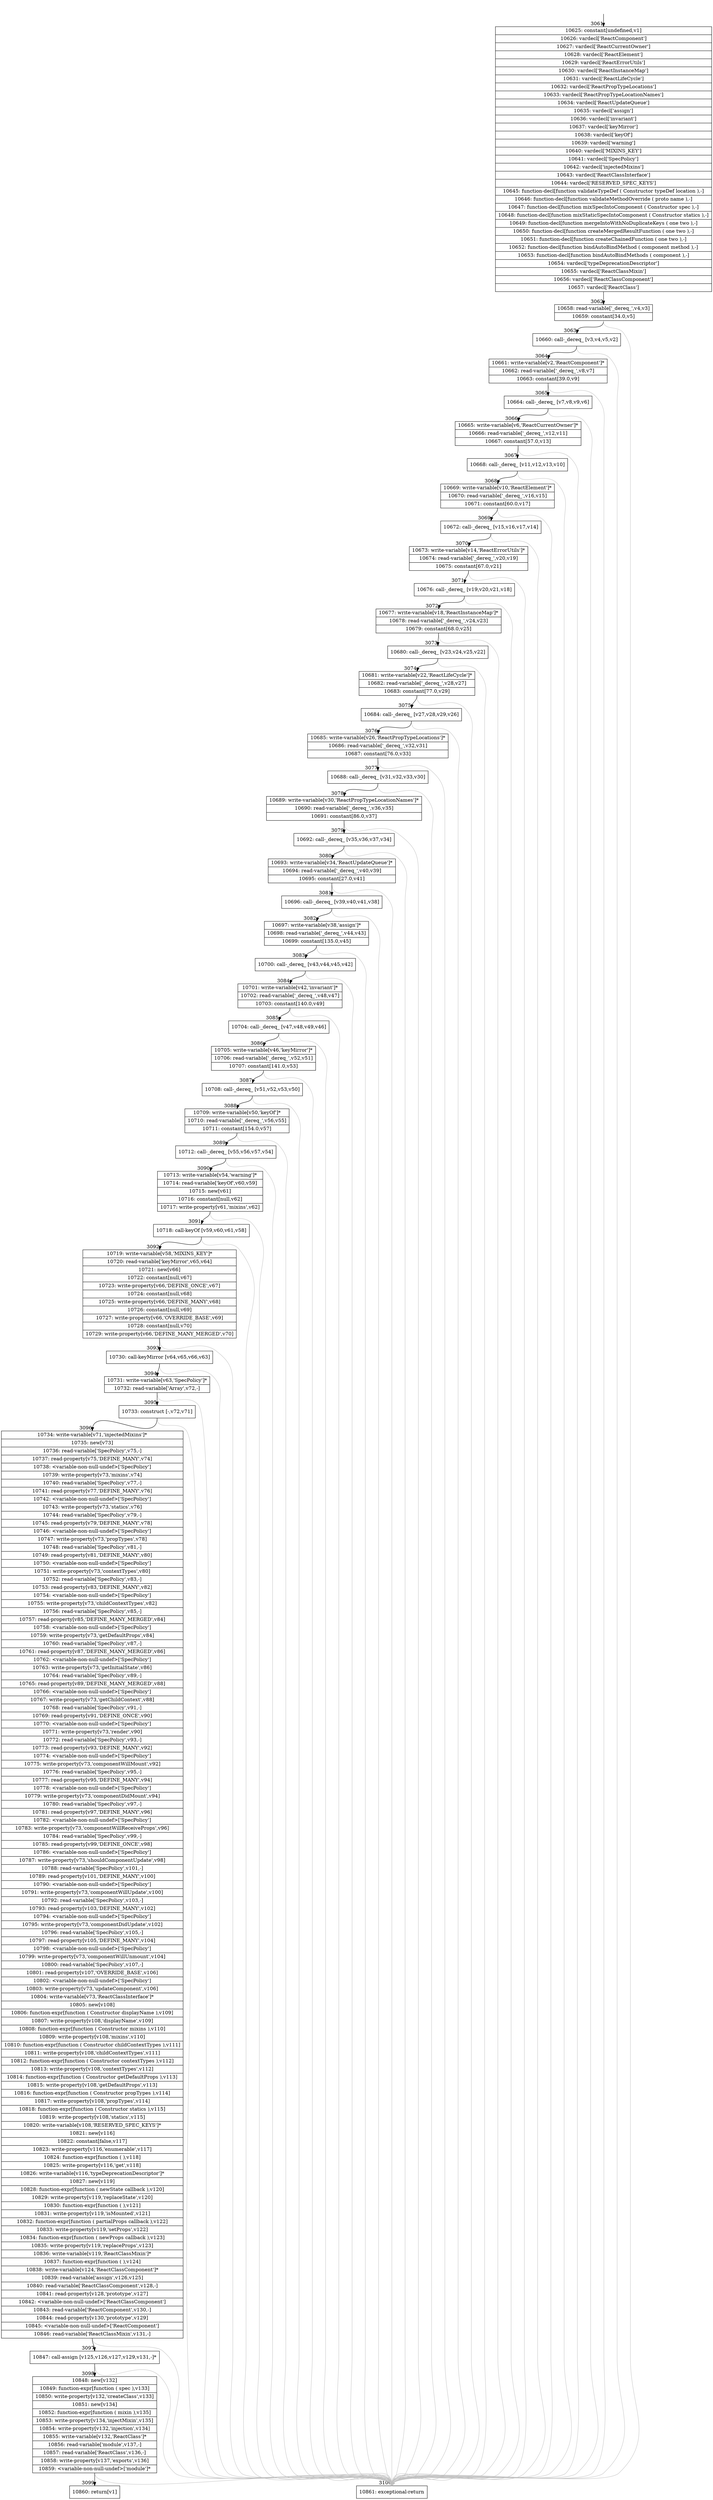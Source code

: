 digraph {
rankdir="TD"
BB_entry192[shape=none,label=""];
BB_entry192 -> BB3061 [tailport=s, headport=n, headlabel="    3061"]
BB3061 [shape=record label="{10625: constant[undefined,v1]|10626: vardecl['ReactComponent']|10627: vardecl['ReactCurrentOwner']|10628: vardecl['ReactElement']|10629: vardecl['ReactErrorUtils']|10630: vardecl['ReactInstanceMap']|10631: vardecl['ReactLifeCycle']|10632: vardecl['ReactPropTypeLocations']|10633: vardecl['ReactPropTypeLocationNames']|10634: vardecl['ReactUpdateQueue']|10635: vardecl['assign']|10636: vardecl['invariant']|10637: vardecl['keyMirror']|10638: vardecl['keyOf']|10639: vardecl['warning']|10640: vardecl['MIXINS_KEY']|10641: vardecl['SpecPolicy']|10642: vardecl['injectedMixins']|10643: vardecl['ReactClassInterface']|10644: vardecl['RESERVED_SPEC_KEYS']|10645: function-decl[function validateTypeDef ( Constructor typeDef location ),-]|10646: function-decl[function validateMethodOverride ( proto name ),-]|10647: function-decl[function mixSpecIntoComponent ( Constructor spec ),-]|10648: function-decl[function mixStaticSpecIntoComponent ( Constructor statics ),-]|10649: function-decl[function mergeIntoWithNoDuplicateKeys ( one two ),-]|10650: function-decl[function createMergedResultFunction ( one two ),-]|10651: function-decl[function createChainedFunction ( one two ),-]|10652: function-decl[function bindAutoBindMethod ( component method ),-]|10653: function-decl[function bindAutoBindMethods ( component ),-]|10654: vardecl['typeDeprecationDescriptor']|10655: vardecl['ReactClassMixin']|10656: vardecl['ReactClassComponent']|10657: vardecl['ReactClass']}" ] 
BB3061 -> BB3062 [tailport=s, headport=n, headlabel="      3062"]
BB3062 [shape=record label="{10658: read-variable['_dereq_',v4,v3]|10659: constant[34.0,v5]}" ] 
BB3062 -> BB3063 [tailport=s, headport=n, headlabel="      3063"]
BB3062 -> BB3100 [tailport=s, headport=n, color=gray, headlabel="      3100"]
BB3063 [shape=record label="{10660: call-_dereq_ [v3,v4,v5,v2]}" ] 
BB3063 -> BB3064 [tailport=s, headport=n, headlabel="      3064"]
BB3063 -> BB3100 [tailport=s, headport=n, color=gray]
BB3064 [shape=record label="{10661: write-variable[v2,'ReactComponent']*|10662: read-variable['_dereq_',v8,v7]|10663: constant[39.0,v9]}" ] 
BB3064 -> BB3065 [tailport=s, headport=n, headlabel="      3065"]
BB3064 -> BB3100 [tailport=s, headport=n, color=gray]
BB3065 [shape=record label="{10664: call-_dereq_ [v7,v8,v9,v6]}" ] 
BB3065 -> BB3066 [tailport=s, headport=n, headlabel="      3066"]
BB3065 -> BB3100 [tailport=s, headport=n, color=gray]
BB3066 [shape=record label="{10665: write-variable[v6,'ReactCurrentOwner']*|10666: read-variable['_dereq_',v12,v11]|10667: constant[57.0,v13]}" ] 
BB3066 -> BB3067 [tailport=s, headport=n, headlabel="      3067"]
BB3066 -> BB3100 [tailport=s, headport=n, color=gray]
BB3067 [shape=record label="{10668: call-_dereq_ [v11,v12,v13,v10]}" ] 
BB3067 -> BB3068 [tailport=s, headport=n, headlabel="      3068"]
BB3067 -> BB3100 [tailport=s, headport=n, color=gray]
BB3068 [shape=record label="{10669: write-variable[v10,'ReactElement']*|10670: read-variable['_dereq_',v16,v15]|10671: constant[60.0,v17]}" ] 
BB3068 -> BB3069 [tailport=s, headport=n, headlabel="      3069"]
BB3068 -> BB3100 [tailport=s, headport=n, color=gray]
BB3069 [shape=record label="{10672: call-_dereq_ [v15,v16,v17,v14]}" ] 
BB3069 -> BB3070 [tailport=s, headport=n, headlabel="      3070"]
BB3069 -> BB3100 [tailport=s, headport=n, color=gray]
BB3070 [shape=record label="{10673: write-variable[v14,'ReactErrorUtils']*|10674: read-variable['_dereq_',v20,v19]|10675: constant[67.0,v21]}" ] 
BB3070 -> BB3071 [tailport=s, headport=n, headlabel="      3071"]
BB3070 -> BB3100 [tailport=s, headport=n, color=gray]
BB3071 [shape=record label="{10676: call-_dereq_ [v19,v20,v21,v18]}" ] 
BB3071 -> BB3072 [tailport=s, headport=n, headlabel="      3072"]
BB3071 -> BB3100 [tailport=s, headport=n, color=gray]
BB3072 [shape=record label="{10677: write-variable[v18,'ReactInstanceMap']*|10678: read-variable['_dereq_',v24,v23]|10679: constant[68.0,v25]}" ] 
BB3072 -> BB3073 [tailport=s, headport=n, headlabel="      3073"]
BB3072 -> BB3100 [tailport=s, headport=n, color=gray]
BB3073 [shape=record label="{10680: call-_dereq_ [v23,v24,v25,v22]}" ] 
BB3073 -> BB3074 [tailport=s, headport=n, headlabel="      3074"]
BB3073 -> BB3100 [tailport=s, headport=n, color=gray]
BB3074 [shape=record label="{10681: write-variable[v22,'ReactLifeCycle']*|10682: read-variable['_dereq_',v28,v27]|10683: constant[77.0,v29]}" ] 
BB3074 -> BB3075 [tailport=s, headport=n, headlabel="      3075"]
BB3074 -> BB3100 [tailport=s, headport=n, color=gray]
BB3075 [shape=record label="{10684: call-_dereq_ [v27,v28,v29,v26]}" ] 
BB3075 -> BB3076 [tailport=s, headport=n, headlabel="      3076"]
BB3075 -> BB3100 [tailport=s, headport=n, color=gray]
BB3076 [shape=record label="{10685: write-variable[v26,'ReactPropTypeLocations']*|10686: read-variable['_dereq_',v32,v31]|10687: constant[76.0,v33]}" ] 
BB3076 -> BB3077 [tailport=s, headport=n, headlabel="      3077"]
BB3076 -> BB3100 [tailport=s, headport=n, color=gray]
BB3077 [shape=record label="{10688: call-_dereq_ [v31,v32,v33,v30]}" ] 
BB3077 -> BB3078 [tailport=s, headport=n, headlabel="      3078"]
BB3077 -> BB3100 [tailport=s, headport=n, color=gray]
BB3078 [shape=record label="{10689: write-variable[v30,'ReactPropTypeLocationNames']*|10690: read-variable['_dereq_',v36,v35]|10691: constant[86.0,v37]}" ] 
BB3078 -> BB3079 [tailport=s, headport=n, headlabel="      3079"]
BB3078 -> BB3100 [tailport=s, headport=n, color=gray]
BB3079 [shape=record label="{10692: call-_dereq_ [v35,v36,v37,v34]}" ] 
BB3079 -> BB3080 [tailport=s, headport=n, headlabel="      3080"]
BB3079 -> BB3100 [tailport=s, headport=n, color=gray]
BB3080 [shape=record label="{10693: write-variable[v34,'ReactUpdateQueue']*|10694: read-variable['_dereq_',v40,v39]|10695: constant[27.0,v41]}" ] 
BB3080 -> BB3081 [tailport=s, headport=n, headlabel="      3081"]
BB3080 -> BB3100 [tailport=s, headport=n, color=gray]
BB3081 [shape=record label="{10696: call-_dereq_ [v39,v40,v41,v38]}" ] 
BB3081 -> BB3082 [tailport=s, headport=n, headlabel="      3082"]
BB3081 -> BB3100 [tailport=s, headport=n, color=gray]
BB3082 [shape=record label="{10697: write-variable[v38,'assign']*|10698: read-variable['_dereq_',v44,v43]|10699: constant[135.0,v45]}" ] 
BB3082 -> BB3083 [tailport=s, headport=n, headlabel="      3083"]
BB3082 -> BB3100 [tailport=s, headport=n, color=gray]
BB3083 [shape=record label="{10700: call-_dereq_ [v43,v44,v45,v42]}" ] 
BB3083 -> BB3084 [tailport=s, headport=n, headlabel="      3084"]
BB3083 -> BB3100 [tailport=s, headport=n, color=gray]
BB3084 [shape=record label="{10701: write-variable[v42,'invariant']*|10702: read-variable['_dereq_',v48,v47]|10703: constant[140.0,v49]}" ] 
BB3084 -> BB3085 [tailport=s, headport=n, headlabel="      3085"]
BB3084 -> BB3100 [tailport=s, headport=n, color=gray]
BB3085 [shape=record label="{10704: call-_dereq_ [v47,v48,v49,v46]}" ] 
BB3085 -> BB3086 [tailport=s, headport=n, headlabel="      3086"]
BB3085 -> BB3100 [tailport=s, headport=n, color=gray]
BB3086 [shape=record label="{10705: write-variable[v46,'keyMirror']*|10706: read-variable['_dereq_',v52,v51]|10707: constant[141.0,v53]}" ] 
BB3086 -> BB3087 [tailport=s, headport=n, headlabel="      3087"]
BB3086 -> BB3100 [tailport=s, headport=n, color=gray]
BB3087 [shape=record label="{10708: call-_dereq_ [v51,v52,v53,v50]}" ] 
BB3087 -> BB3088 [tailport=s, headport=n, headlabel="      3088"]
BB3087 -> BB3100 [tailport=s, headport=n, color=gray]
BB3088 [shape=record label="{10709: write-variable[v50,'keyOf']*|10710: read-variable['_dereq_',v56,v55]|10711: constant[154.0,v57]}" ] 
BB3088 -> BB3089 [tailport=s, headport=n, headlabel="      3089"]
BB3088 -> BB3100 [tailport=s, headport=n, color=gray]
BB3089 [shape=record label="{10712: call-_dereq_ [v55,v56,v57,v54]}" ] 
BB3089 -> BB3090 [tailport=s, headport=n, headlabel="      3090"]
BB3089 -> BB3100 [tailport=s, headport=n, color=gray]
BB3090 [shape=record label="{10713: write-variable[v54,'warning']*|10714: read-variable['keyOf',v60,v59]|10715: new[v61]|10716: constant[null,v62]|10717: write-property[v61,'mixins',v62]}" ] 
BB3090 -> BB3091 [tailport=s, headport=n, headlabel="      3091"]
BB3090 -> BB3100 [tailport=s, headport=n, color=gray]
BB3091 [shape=record label="{10718: call-keyOf [v59,v60,v61,v58]}" ] 
BB3091 -> BB3092 [tailport=s, headport=n, headlabel="      3092"]
BB3091 -> BB3100 [tailport=s, headport=n, color=gray]
BB3092 [shape=record label="{10719: write-variable[v58,'MIXINS_KEY']*|10720: read-variable['keyMirror',v65,v64]|10721: new[v66]|10722: constant[null,v67]|10723: write-property[v66,'DEFINE_ONCE',v67]|10724: constant[null,v68]|10725: write-property[v66,'DEFINE_MANY',v68]|10726: constant[null,v69]|10727: write-property[v66,'OVERRIDE_BASE',v69]|10728: constant[null,v70]|10729: write-property[v66,'DEFINE_MANY_MERGED',v70]}" ] 
BB3092 -> BB3093 [tailport=s, headport=n, headlabel="      3093"]
BB3092 -> BB3100 [tailport=s, headport=n, color=gray]
BB3093 [shape=record label="{10730: call-keyMirror [v64,v65,v66,v63]}" ] 
BB3093 -> BB3094 [tailport=s, headport=n, headlabel="      3094"]
BB3093 -> BB3100 [tailport=s, headport=n, color=gray]
BB3094 [shape=record label="{10731: write-variable[v63,'SpecPolicy']*|10732: read-variable['Array',v72,-]}" ] 
BB3094 -> BB3095 [tailport=s, headport=n, headlabel="      3095"]
BB3094 -> BB3100 [tailport=s, headport=n, color=gray]
BB3095 [shape=record label="{10733: construct [-,v72,v71]}" ] 
BB3095 -> BB3096 [tailport=s, headport=n, headlabel="      3096"]
BB3095 -> BB3100 [tailport=s, headport=n, color=gray]
BB3096 [shape=record label="{10734: write-variable[v71,'injectedMixins']*|10735: new[v73]|10736: read-variable['SpecPolicy',v75,-]|10737: read-property[v75,'DEFINE_MANY',v74]|10738: \<variable-non-null-undef\>['SpecPolicy']|10739: write-property[v73,'mixins',v74]|10740: read-variable['SpecPolicy',v77,-]|10741: read-property[v77,'DEFINE_MANY',v76]|10742: \<variable-non-null-undef\>['SpecPolicy']|10743: write-property[v73,'statics',v76]|10744: read-variable['SpecPolicy',v79,-]|10745: read-property[v79,'DEFINE_MANY',v78]|10746: \<variable-non-null-undef\>['SpecPolicy']|10747: write-property[v73,'propTypes',v78]|10748: read-variable['SpecPolicy',v81,-]|10749: read-property[v81,'DEFINE_MANY',v80]|10750: \<variable-non-null-undef\>['SpecPolicy']|10751: write-property[v73,'contextTypes',v80]|10752: read-variable['SpecPolicy',v83,-]|10753: read-property[v83,'DEFINE_MANY',v82]|10754: \<variable-non-null-undef\>['SpecPolicy']|10755: write-property[v73,'childContextTypes',v82]|10756: read-variable['SpecPolicy',v85,-]|10757: read-property[v85,'DEFINE_MANY_MERGED',v84]|10758: \<variable-non-null-undef\>['SpecPolicy']|10759: write-property[v73,'getDefaultProps',v84]|10760: read-variable['SpecPolicy',v87,-]|10761: read-property[v87,'DEFINE_MANY_MERGED',v86]|10762: \<variable-non-null-undef\>['SpecPolicy']|10763: write-property[v73,'getInitialState',v86]|10764: read-variable['SpecPolicy',v89,-]|10765: read-property[v89,'DEFINE_MANY_MERGED',v88]|10766: \<variable-non-null-undef\>['SpecPolicy']|10767: write-property[v73,'getChildContext',v88]|10768: read-variable['SpecPolicy',v91,-]|10769: read-property[v91,'DEFINE_ONCE',v90]|10770: \<variable-non-null-undef\>['SpecPolicy']|10771: write-property[v73,'render',v90]|10772: read-variable['SpecPolicy',v93,-]|10773: read-property[v93,'DEFINE_MANY',v92]|10774: \<variable-non-null-undef\>['SpecPolicy']|10775: write-property[v73,'componentWillMount',v92]|10776: read-variable['SpecPolicy',v95,-]|10777: read-property[v95,'DEFINE_MANY',v94]|10778: \<variable-non-null-undef\>['SpecPolicy']|10779: write-property[v73,'componentDidMount',v94]|10780: read-variable['SpecPolicy',v97,-]|10781: read-property[v97,'DEFINE_MANY',v96]|10782: \<variable-non-null-undef\>['SpecPolicy']|10783: write-property[v73,'componentWillReceiveProps',v96]|10784: read-variable['SpecPolicy',v99,-]|10785: read-property[v99,'DEFINE_ONCE',v98]|10786: \<variable-non-null-undef\>['SpecPolicy']|10787: write-property[v73,'shouldComponentUpdate',v98]|10788: read-variable['SpecPolicy',v101,-]|10789: read-property[v101,'DEFINE_MANY',v100]|10790: \<variable-non-null-undef\>['SpecPolicy']|10791: write-property[v73,'componentWillUpdate',v100]|10792: read-variable['SpecPolicy',v103,-]|10793: read-property[v103,'DEFINE_MANY',v102]|10794: \<variable-non-null-undef\>['SpecPolicy']|10795: write-property[v73,'componentDidUpdate',v102]|10796: read-variable['SpecPolicy',v105,-]|10797: read-property[v105,'DEFINE_MANY',v104]|10798: \<variable-non-null-undef\>['SpecPolicy']|10799: write-property[v73,'componentWillUnmount',v104]|10800: read-variable['SpecPolicy',v107,-]|10801: read-property[v107,'OVERRIDE_BASE',v106]|10802: \<variable-non-null-undef\>['SpecPolicy']|10803: write-property[v73,'updateComponent',v106]|10804: write-variable[v73,'ReactClassInterface']*|10805: new[v108]|10806: function-expr[function ( Constructor displayName ),v109]|10807: write-property[v108,'displayName',v109]|10808: function-expr[function ( Constructor mixins ),v110]|10809: write-property[v108,'mixins',v110]|10810: function-expr[function ( Constructor childContextTypes ),v111]|10811: write-property[v108,'childContextTypes',v111]|10812: function-expr[function ( Constructor contextTypes ),v112]|10813: write-property[v108,'contextTypes',v112]|10814: function-expr[function ( Constructor getDefaultProps ),v113]|10815: write-property[v108,'getDefaultProps',v113]|10816: function-expr[function ( Constructor propTypes ),v114]|10817: write-property[v108,'propTypes',v114]|10818: function-expr[function ( Constructor statics ),v115]|10819: write-property[v108,'statics',v115]|10820: write-variable[v108,'RESERVED_SPEC_KEYS']*|10821: new[v116]|10822: constant[false,v117]|10823: write-property[v116,'enumerable',v117]|10824: function-expr[function ( ),v118]|10825: write-property[v116,'get',v118]|10826: write-variable[v116,'typeDeprecationDescriptor']*|10827: new[v119]|10828: function-expr[function ( newState callback ),v120]|10829: write-property[v119,'replaceState',v120]|10830: function-expr[function ( ),v121]|10831: write-property[v119,'isMounted',v121]|10832: function-expr[function ( partialProps callback ),v122]|10833: write-property[v119,'setProps',v122]|10834: function-expr[function ( newProps callback ),v123]|10835: write-property[v119,'replaceProps',v123]|10836: write-variable[v119,'ReactClassMixin']*|10837: function-expr[function ( ),v124]|10838: write-variable[v124,'ReactClassComponent']*|10839: read-variable['assign',v126,v125]|10840: read-variable['ReactClassComponent',v128,-]|10841: read-property[v128,'prototype',v127]|10842: \<variable-non-null-undef\>['ReactClassComponent']|10843: read-variable['ReactComponent',v130,-]|10844: read-property[v130,'prototype',v129]|10845: \<variable-non-null-undef\>['ReactComponent']|10846: read-variable['ReactClassMixin',v131,-]}" ] 
BB3096 -> BB3097 [tailport=s, headport=n, headlabel="      3097"]
BB3096 -> BB3100 [tailport=s, headport=n, color=gray]
BB3097 [shape=record label="{10847: call-assign [v125,v126,v127,v129,v131,-]*}" ] 
BB3097 -> BB3098 [tailport=s, headport=n, headlabel="      3098"]
BB3097 -> BB3100 [tailport=s, headport=n, color=gray]
BB3098 [shape=record label="{10848: new[v132]|10849: function-expr[function ( spec ),v133]|10850: write-property[v132,'createClass',v133]|10851: new[v134]|10852: function-expr[function ( mixin ),v135]|10853: write-property[v134,'injectMixin',v135]|10854: write-property[v132,'injection',v134]|10855: write-variable[v132,'ReactClass']*|10856: read-variable['module',v137,-]|10857: read-variable['ReactClass',v136,-]|10858: write-property[v137,'exports',v136]|10859: \<variable-non-null-undef\>['module']*}" ] 
BB3098 -> BB3099 [tailport=s, headport=n, headlabel="      3099"]
BB3098 -> BB3100 [tailport=s, headport=n, color=gray]
BB3099 [shape=record label="{10860: return[v1]}" ] 
BB3100 [shape=record label="{10861: exceptional-return}" ] 
//#$~ 5926
}
